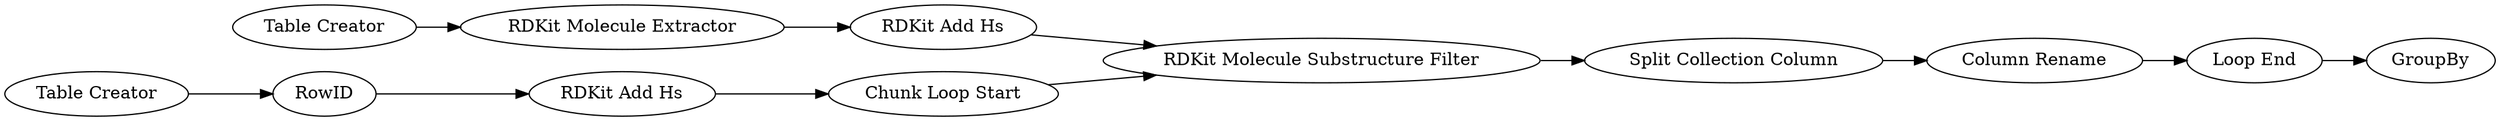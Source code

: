 digraph {
	6 -> 5
	1 -> 4
	12 -> 6
	8 -> 9
	11 -> 8
	13 -> 5
	2 -> 7
	7 -> 12
	5 -> 10
	4 -> 13
	10 -> 11
	5 [label="RDKit Molecule Substructure Filter"]
	13 [label="RDKit Add Hs"]
	1 [label="Table Creator"]
	7 [label=RowID]
	9 [label=GroupBy]
	11 [label="Column Rename"]
	4 [label="RDKit Molecule Extractor"]
	6 [label="Chunk Loop Start"]
	8 [label="Loop End"]
	12 [label="RDKit Add Hs"]
	2 [label="Table Creator"]
	10 [label="Split Collection Column"]
	rankdir=LR
}
